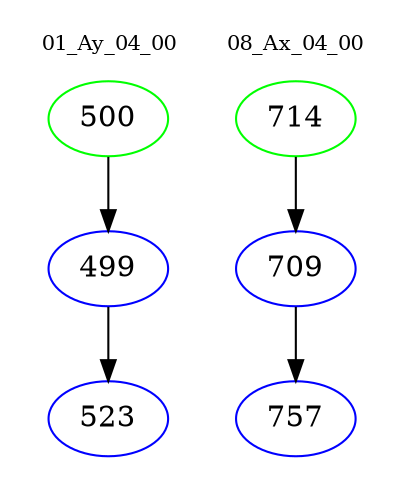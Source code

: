digraph{
subgraph cluster_0 {
color = white
label = "01_Ay_04_00";
fontsize=10;
T0_500 [label="500", color="green"]
T0_500 -> T0_499 [color="black"]
T0_499 [label="499", color="blue"]
T0_499 -> T0_523 [color="black"]
T0_523 [label="523", color="blue"]
}
subgraph cluster_1 {
color = white
label = "08_Ax_04_00";
fontsize=10;
T1_714 [label="714", color="green"]
T1_714 -> T1_709 [color="black"]
T1_709 [label="709", color="blue"]
T1_709 -> T1_757 [color="black"]
T1_757 [label="757", color="blue"]
}
}
